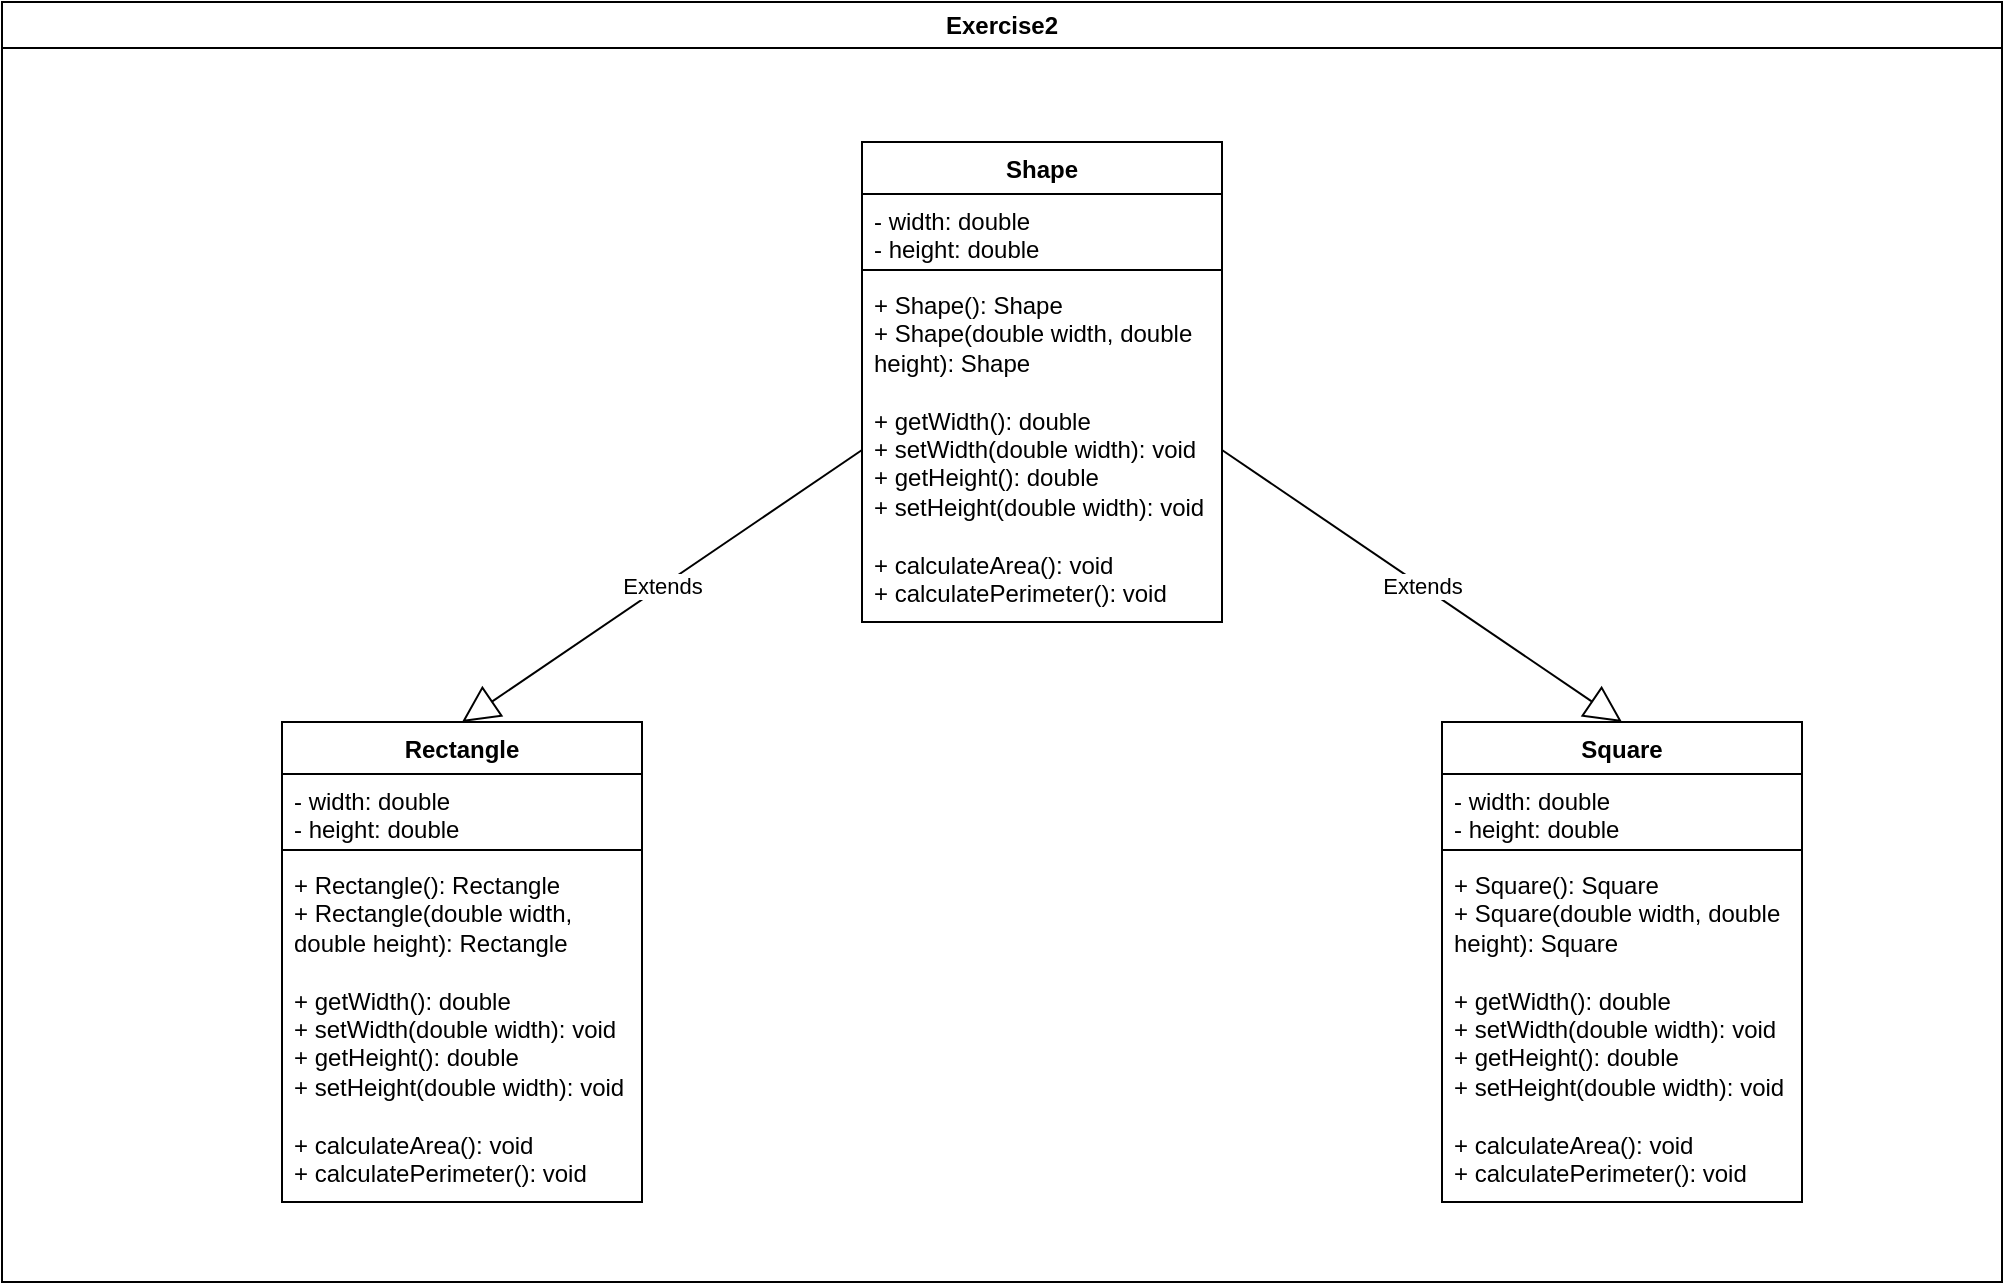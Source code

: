 <mxfile version="21.6.2" type="device">
  <diagram name="Page-1" id="1tHGm-zGruhdIwjACkBX">
    <mxGraphModel dx="1117" dy="527" grid="1" gridSize="10" guides="1" tooltips="1" connect="1" arrows="1" fold="1" page="1" pageScale="1" pageWidth="1100" pageHeight="850" math="0" shadow="0">
      <root>
        <mxCell id="0" />
        <mxCell id="1" parent="0" />
        <mxCell id="ymcTAZir9kq8jkwgSwDo-1" value="Exercise2" style="swimlane;whiteSpace=wrap;html=1;" vertex="1" parent="1">
          <mxGeometry x="40" y="40" width="1000" height="640" as="geometry" />
        </mxCell>
        <mxCell id="ymcTAZir9kq8jkwgSwDo-2" value="Shape" style="swimlane;fontStyle=1;align=center;verticalAlign=top;childLayout=stackLayout;horizontal=1;startSize=26;horizontalStack=0;resizeParent=1;resizeParentMax=0;resizeLast=0;collapsible=1;marginBottom=0;whiteSpace=wrap;html=1;fontSize=12;" vertex="1" parent="ymcTAZir9kq8jkwgSwDo-1">
          <mxGeometry x="430" y="70" width="180" height="240" as="geometry" />
        </mxCell>
        <mxCell id="ymcTAZir9kq8jkwgSwDo-3" value="- width: double&lt;br&gt;- height: double" style="text;strokeColor=none;fillColor=none;align=left;verticalAlign=top;spacingLeft=4;spacingRight=4;overflow=hidden;rotatable=0;points=[[0,0.5],[1,0.5]];portConstraint=eastwest;whiteSpace=wrap;html=1;" vertex="1" parent="ymcTAZir9kq8jkwgSwDo-2">
          <mxGeometry y="26" width="180" height="34" as="geometry" />
        </mxCell>
        <mxCell id="ymcTAZir9kq8jkwgSwDo-4" value="" style="line;strokeWidth=1;fillColor=none;align=left;verticalAlign=middle;spacingTop=-1;spacingLeft=3;spacingRight=3;rotatable=0;labelPosition=right;points=[];portConstraint=eastwest;strokeColor=inherit;" vertex="1" parent="ymcTAZir9kq8jkwgSwDo-2">
          <mxGeometry y="60" width="180" height="8" as="geometry" />
        </mxCell>
        <mxCell id="ymcTAZir9kq8jkwgSwDo-5" value="+ Shape(): Shape&lt;br&gt;+ Shape(double width, double height): Shape&lt;br&gt;&lt;br&gt;+ getWidth(): double&lt;br&gt;+ setWidth(double width): void&lt;br&gt;+ getHeight(): double&lt;br&gt;+ setHeight(double width): void&lt;br&gt;&lt;br&gt;+ calculateArea(): void&lt;br&gt;+ calculatePerimeter(): void" style="text;strokeColor=none;fillColor=none;align=left;verticalAlign=top;spacingLeft=4;spacingRight=4;overflow=hidden;rotatable=0;points=[[0,0.5],[1,0.5]];portConstraint=eastwest;whiteSpace=wrap;html=1;" vertex="1" parent="ymcTAZir9kq8jkwgSwDo-2">
          <mxGeometry y="68" width="180" height="172" as="geometry" />
        </mxCell>
        <mxCell id="ymcTAZir9kq8jkwgSwDo-6" value="Square" style="swimlane;fontStyle=1;align=center;verticalAlign=top;childLayout=stackLayout;horizontal=1;startSize=26;horizontalStack=0;resizeParent=1;resizeParentMax=0;resizeLast=0;collapsible=1;marginBottom=0;whiteSpace=wrap;html=1;fontSize=12;" vertex="1" parent="ymcTAZir9kq8jkwgSwDo-1">
          <mxGeometry x="720" y="360" width="180" height="240" as="geometry" />
        </mxCell>
        <mxCell id="ymcTAZir9kq8jkwgSwDo-7" value="- width: double&lt;br&gt;- height: double" style="text;strokeColor=none;fillColor=none;align=left;verticalAlign=top;spacingLeft=4;spacingRight=4;overflow=hidden;rotatable=0;points=[[0,0.5],[1,0.5]];portConstraint=eastwest;whiteSpace=wrap;html=1;" vertex="1" parent="ymcTAZir9kq8jkwgSwDo-6">
          <mxGeometry y="26" width="180" height="34" as="geometry" />
        </mxCell>
        <mxCell id="ymcTAZir9kq8jkwgSwDo-8" value="" style="line;strokeWidth=1;fillColor=none;align=left;verticalAlign=middle;spacingTop=-1;spacingLeft=3;spacingRight=3;rotatable=0;labelPosition=right;points=[];portConstraint=eastwest;strokeColor=inherit;" vertex="1" parent="ymcTAZir9kq8jkwgSwDo-6">
          <mxGeometry y="60" width="180" height="8" as="geometry" />
        </mxCell>
        <mxCell id="ymcTAZir9kq8jkwgSwDo-9" value="+ Square(): Square&lt;br&gt;+ Square(double width, double height): Square&lt;br&gt;&lt;br&gt;+ getWidth(): double&lt;br&gt;+ setWidth(double width): void&lt;br&gt;+ getHeight(): double&lt;br&gt;+ setHeight(double width): void&lt;br&gt;&lt;br&gt;+ calculateArea(): void&lt;br&gt;+ calculatePerimeter(): void" style="text;strokeColor=none;fillColor=none;align=left;verticalAlign=top;spacingLeft=4;spacingRight=4;overflow=hidden;rotatable=0;points=[[0,0.5],[1,0.5]];portConstraint=eastwest;whiteSpace=wrap;html=1;" vertex="1" parent="ymcTAZir9kq8jkwgSwDo-6">
          <mxGeometry y="68" width="180" height="172" as="geometry" />
        </mxCell>
        <mxCell id="ymcTAZir9kq8jkwgSwDo-10" value="Rectangle" style="swimlane;fontStyle=1;align=center;verticalAlign=top;childLayout=stackLayout;horizontal=1;startSize=26;horizontalStack=0;resizeParent=1;resizeParentMax=0;resizeLast=0;collapsible=1;marginBottom=0;whiteSpace=wrap;html=1;fontSize=12;" vertex="1" parent="ymcTAZir9kq8jkwgSwDo-1">
          <mxGeometry x="140" y="360" width="180" height="240" as="geometry" />
        </mxCell>
        <mxCell id="ymcTAZir9kq8jkwgSwDo-11" value="- width: double&lt;br&gt;- height: double" style="text;strokeColor=none;fillColor=none;align=left;verticalAlign=top;spacingLeft=4;spacingRight=4;overflow=hidden;rotatable=0;points=[[0,0.5],[1,0.5]];portConstraint=eastwest;whiteSpace=wrap;html=1;" vertex="1" parent="ymcTAZir9kq8jkwgSwDo-10">
          <mxGeometry y="26" width="180" height="34" as="geometry" />
        </mxCell>
        <mxCell id="ymcTAZir9kq8jkwgSwDo-12" value="" style="line;strokeWidth=1;fillColor=none;align=left;verticalAlign=middle;spacingTop=-1;spacingLeft=3;spacingRight=3;rotatable=0;labelPosition=right;points=[];portConstraint=eastwest;strokeColor=inherit;" vertex="1" parent="ymcTAZir9kq8jkwgSwDo-10">
          <mxGeometry y="60" width="180" height="8" as="geometry" />
        </mxCell>
        <mxCell id="ymcTAZir9kq8jkwgSwDo-13" value="+ Rectangle(): Rectangle&lt;br&gt;+ Rectangle(double width, double height): Rectangle&lt;br&gt;&lt;br&gt;+ getWidth(): double&lt;br&gt;+ setWidth(double width): void&lt;br&gt;+ getHeight(): double&lt;br&gt;+ setHeight(double width): void&lt;br&gt;&lt;br&gt;+ calculateArea(): void&lt;br&gt;+ calculatePerimeter(): void" style="text;strokeColor=none;fillColor=none;align=left;verticalAlign=top;spacingLeft=4;spacingRight=4;overflow=hidden;rotatable=0;points=[[0,0.5],[1,0.5]];portConstraint=eastwest;whiteSpace=wrap;html=1;" vertex="1" parent="ymcTAZir9kq8jkwgSwDo-10">
          <mxGeometry y="68" width="180" height="172" as="geometry" />
        </mxCell>
        <mxCell id="ymcTAZir9kq8jkwgSwDo-14" value="Extends" style="endArrow=block;endSize=16;endFill=0;html=1;rounded=0;exitX=0;exitY=0.5;exitDx=0;exitDy=0;entryX=0.5;entryY=0;entryDx=0;entryDy=0;" edge="1" parent="ymcTAZir9kq8jkwgSwDo-1" source="ymcTAZir9kq8jkwgSwDo-5" target="ymcTAZir9kq8jkwgSwDo-10">
          <mxGeometry width="160" relative="1" as="geometry">
            <mxPoint x="340" y="340" as="sourcePoint" />
            <mxPoint x="500" y="340" as="targetPoint" />
          </mxGeometry>
        </mxCell>
        <mxCell id="ymcTAZir9kq8jkwgSwDo-15" value="Extends" style="endArrow=block;endSize=16;endFill=0;html=1;rounded=0;exitX=1;exitY=0.5;exitDx=0;exitDy=0;entryX=0.5;entryY=0;entryDx=0;entryDy=0;" edge="1" parent="ymcTAZir9kq8jkwgSwDo-1" source="ymcTAZir9kq8jkwgSwDo-5" target="ymcTAZir9kq8jkwgSwDo-6">
          <mxGeometry width="160" relative="1" as="geometry">
            <mxPoint x="440" y="234" as="sourcePoint" />
            <mxPoint x="240" y="370" as="targetPoint" />
          </mxGeometry>
        </mxCell>
      </root>
    </mxGraphModel>
  </diagram>
</mxfile>

